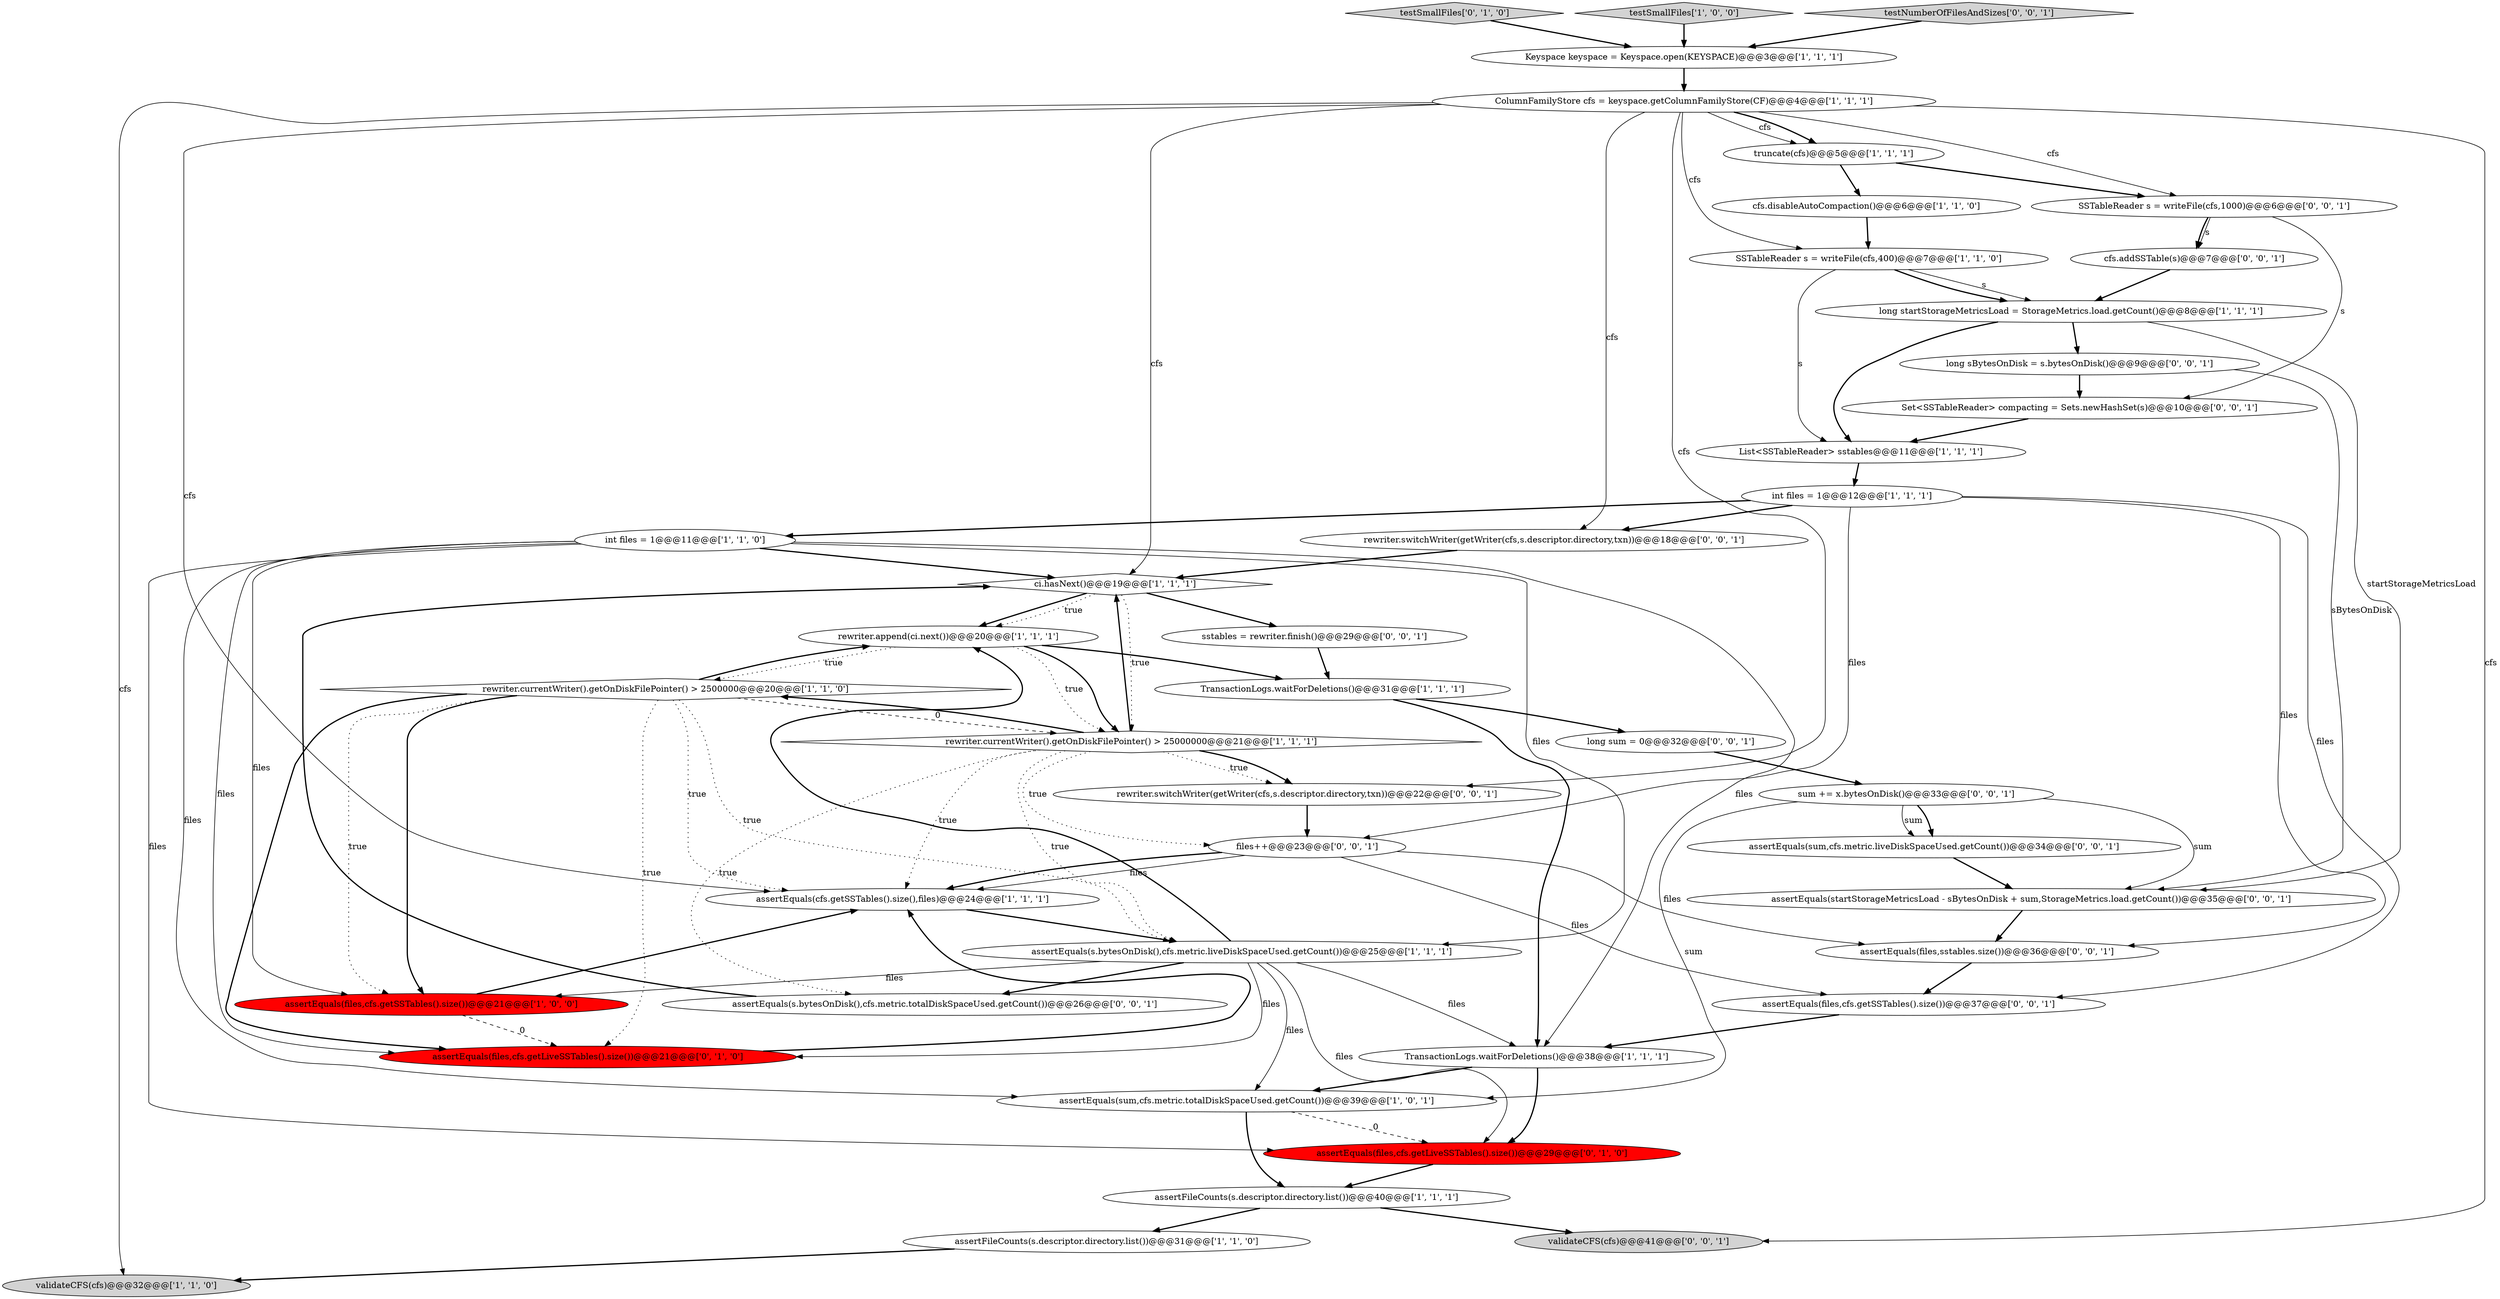 digraph {
33 [style = filled, label = "long sum = 0@@@32@@@['0', '0', '1']", fillcolor = white, shape = ellipse image = "AAA0AAABBB3BBB"];
22 [style = filled, label = "rewriter.append(ci.next())@@@20@@@['1', '1', '1']", fillcolor = white, shape = ellipse image = "AAA0AAABBB1BBB"];
39 [style = filled, label = "assertEquals(startStorageMetricsLoad - sBytesOnDisk + sum,StorageMetrics.load.getCount())@@@35@@@['0', '0', '1']", fillcolor = white, shape = ellipse image = "AAA0AAABBB3BBB"];
42 [style = filled, label = "assertEquals(files,cfs.getSSTables().size())@@@37@@@['0', '0', '1']", fillcolor = white, shape = ellipse image = "AAA0AAABBB3BBB"];
19 [style = filled, label = "List<SSTableReader> sstables@@@11@@@['1', '1', '1']", fillcolor = white, shape = ellipse image = "AAA0AAABBB1BBB"];
11 [style = filled, label = "assertFileCounts(s.descriptor.directory.list())@@@31@@@['1', '1', '0']", fillcolor = white, shape = ellipse image = "AAA0AAABBB1BBB"];
18 [style = filled, label = "assertEquals(sum,cfs.metric.totalDiskSpaceUsed.getCount())@@@39@@@['1', '0', '1']", fillcolor = white, shape = ellipse image = "AAA0AAABBB1BBB"];
41 [style = filled, label = "long sBytesOnDisk = s.bytesOnDisk()@@@9@@@['0', '0', '1']", fillcolor = white, shape = ellipse image = "AAA0AAABBB3BBB"];
13 [style = filled, label = "SSTableReader s = writeFile(cfs,400)@@@7@@@['1', '1', '0']", fillcolor = white, shape = ellipse image = "AAA0AAABBB1BBB"];
15 [style = filled, label = "long startStorageMetricsLoad = StorageMetrics.load.getCount()@@@8@@@['1', '1', '1']", fillcolor = white, shape = ellipse image = "AAA0AAABBB1BBB"];
31 [style = filled, label = "Set<SSTableReader> compacting = Sets.newHashSet(s)@@@10@@@['0', '0', '1']", fillcolor = white, shape = ellipse image = "AAA0AAABBB3BBB"];
9 [style = filled, label = "ci.hasNext()@@@19@@@['1', '1', '1']", fillcolor = white, shape = diamond image = "AAA0AAABBB1BBB"];
3 [style = filled, label = "assertEquals(files,cfs.getSSTables().size())@@@21@@@['1', '0', '0']", fillcolor = red, shape = ellipse image = "AAA1AAABBB1BBB"];
23 [style = filled, label = "testSmallFiles['0', '1', '0']", fillcolor = lightgray, shape = diamond image = "AAA0AAABBB2BBB"];
38 [style = filled, label = "cfs.addSSTable(s)@@@7@@@['0', '0', '1']", fillcolor = white, shape = ellipse image = "AAA0AAABBB3BBB"];
14 [style = filled, label = "validateCFS(cfs)@@@32@@@['1', '1', '0']", fillcolor = lightgray, shape = ellipse image = "AAA0AAABBB1BBB"];
6 [style = filled, label = "int files = 1@@@12@@@['1', '1', '1']", fillcolor = white, shape = ellipse image = "AAA0AAABBB1BBB"];
30 [style = filled, label = "assertEquals(sum,cfs.metric.liveDiskSpaceUsed.getCount())@@@34@@@['0', '0', '1']", fillcolor = white, shape = ellipse image = "AAA0AAABBB3BBB"];
32 [style = filled, label = "rewriter.switchWriter(getWriter(cfs,s.descriptor.directory,txn))@@@18@@@['0', '0', '1']", fillcolor = white, shape = ellipse image = "AAA0AAABBB3BBB"];
35 [style = filled, label = "SSTableReader s = writeFile(cfs,1000)@@@6@@@['0', '0', '1']", fillcolor = white, shape = ellipse image = "AAA0AAABBB3BBB"];
17 [style = filled, label = "truncate(cfs)@@@5@@@['1', '1', '1']", fillcolor = white, shape = ellipse image = "AAA0AAABBB1BBB"];
25 [style = filled, label = "assertEquals(files,cfs.getLiveSSTables().size())@@@21@@@['0', '1', '0']", fillcolor = red, shape = ellipse image = "AAA1AAABBB2BBB"];
28 [style = filled, label = "files++@@@23@@@['0', '0', '1']", fillcolor = white, shape = ellipse image = "AAA0AAABBB3BBB"];
26 [style = filled, label = "assertEquals(files,sstables.size())@@@36@@@['0', '0', '1']", fillcolor = white, shape = ellipse image = "AAA0AAABBB3BBB"];
1 [style = filled, label = "testSmallFiles['1', '0', '0']", fillcolor = lightgray, shape = diamond image = "AAA0AAABBB1BBB"];
40 [style = filled, label = "rewriter.switchWriter(getWriter(cfs,s.descriptor.directory,txn))@@@22@@@['0', '0', '1']", fillcolor = white, shape = ellipse image = "AAA0AAABBB3BBB"];
29 [style = filled, label = "sum += x.bytesOnDisk()@@@33@@@['0', '0', '1']", fillcolor = white, shape = ellipse image = "AAA0AAABBB3BBB"];
20 [style = filled, label = "rewriter.currentWriter().getOnDiskFilePointer() > 2500000@@@20@@@['1', '1', '0']", fillcolor = white, shape = diamond image = "AAA0AAABBB1BBB"];
24 [style = filled, label = "assertEquals(files,cfs.getLiveSSTables().size())@@@29@@@['0', '1', '0']", fillcolor = red, shape = ellipse image = "AAA1AAABBB2BBB"];
37 [style = filled, label = "sstables = rewriter.finish()@@@29@@@['0', '0', '1']", fillcolor = white, shape = ellipse image = "AAA0AAABBB3BBB"];
21 [style = filled, label = "ColumnFamilyStore cfs = keyspace.getColumnFamilyStore(CF)@@@4@@@['1', '1', '1']", fillcolor = white, shape = ellipse image = "AAA0AAABBB1BBB"];
8 [style = filled, label = "cfs.disableAutoCompaction()@@@6@@@['1', '1', '0']", fillcolor = white, shape = ellipse image = "AAA0AAABBB1BBB"];
7 [style = filled, label = "rewriter.currentWriter().getOnDiskFilePointer() > 25000000@@@21@@@['1', '1', '1']", fillcolor = white, shape = diamond image = "AAA0AAABBB1BBB"];
27 [style = filled, label = "assertEquals(s.bytesOnDisk(),cfs.metric.totalDiskSpaceUsed.getCount())@@@26@@@['0', '0', '1']", fillcolor = white, shape = ellipse image = "AAA0AAABBB3BBB"];
2 [style = filled, label = "int files = 1@@@11@@@['1', '1', '0']", fillcolor = white, shape = ellipse image = "AAA0AAABBB1BBB"];
0 [style = filled, label = "TransactionLogs.waitForDeletions()@@@38@@@['1', '1', '1']", fillcolor = white, shape = ellipse image = "AAA0AAABBB1BBB"];
34 [style = filled, label = "validateCFS(cfs)@@@41@@@['0', '0', '1']", fillcolor = lightgray, shape = ellipse image = "AAA0AAABBB3BBB"];
16 [style = filled, label = "Keyspace keyspace = Keyspace.open(KEYSPACE)@@@3@@@['1', '1', '1']", fillcolor = white, shape = ellipse image = "AAA0AAABBB1BBB"];
10 [style = filled, label = "TransactionLogs.waitForDeletions()@@@31@@@['1', '1', '1']", fillcolor = white, shape = ellipse image = "AAA0AAABBB1BBB"];
4 [style = filled, label = "assertEquals(s.bytesOnDisk(),cfs.metric.liveDiskSpaceUsed.getCount())@@@25@@@['1', '1', '1']", fillcolor = white, shape = ellipse image = "AAA0AAABBB1BBB"];
5 [style = filled, label = "assertFileCounts(s.descriptor.directory.list())@@@40@@@['1', '1', '1']", fillcolor = white, shape = ellipse image = "AAA0AAABBB1BBB"];
12 [style = filled, label = "assertEquals(cfs.getSSTables().size(),files)@@@24@@@['1', '1', '1']", fillcolor = white, shape = ellipse image = "AAA0AAABBB1BBB"];
36 [style = filled, label = "testNumberOfFilesAndSizes['0', '0', '1']", fillcolor = lightgray, shape = diamond image = "AAA0AAABBB3BBB"];
41->39 [style = solid, label="sBytesOnDisk"];
29->30 [style = bold, label=""];
11->14 [style = bold, label=""];
29->30 [style = solid, label="sum"];
27->9 [style = bold, label=""];
21->17 [style = solid, label="cfs"];
6->42 [style = solid, label="files"];
2->18 [style = solid, label="files"];
38->15 [style = bold, label=""];
9->37 [style = bold, label=""];
5->34 [style = bold, label=""];
21->14 [style = solid, label="cfs"];
7->9 [style = bold, label=""];
0->24 [style = bold, label=""];
7->27 [style = dotted, label="true"];
15->41 [style = bold, label=""];
35->38 [style = bold, label=""];
13->15 [style = solid, label="s"];
29->39 [style = solid, label="sum"];
21->40 [style = solid, label="cfs"];
21->35 [style = solid, label="cfs"];
17->35 [style = bold, label=""];
6->32 [style = bold, label=""];
26->42 [style = bold, label=""];
4->24 [style = solid, label="files"];
7->40 [style = dotted, label="true"];
22->7 [style = dotted, label="true"];
6->28 [style = solid, label="files"];
28->42 [style = solid, label="files"];
20->3 [style = bold, label=""];
2->9 [style = bold, label=""];
19->6 [style = bold, label=""];
20->25 [style = bold, label=""];
22->7 [style = bold, label=""];
39->26 [style = bold, label=""];
24->5 [style = bold, label=""];
7->12 [style = dotted, label="true"];
6->2 [style = bold, label=""];
33->29 [style = bold, label=""];
35->38 [style = solid, label="s"];
22->20 [style = dotted, label="true"];
4->18 [style = solid, label="files"];
1->16 [style = bold, label=""];
4->3 [style = solid, label="files"];
10->0 [style = bold, label=""];
4->25 [style = solid, label="files"];
36->16 [style = bold, label=""];
20->3 [style = dotted, label="true"];
5->11 [style = bold, label=""];
13->15 [style = bold, label=""];
4->22 [style = bold, label=""];
9->22 [style = bold, label=""];
17->8 [style = bold, label=""];
20->25 [style = dotted, label="true"];
21->9 [style = solid, label="cfs"];
37->10 [style = bold, label=""];
21->32 [style = solid, label="cfs"];
35->31 [style = solid, label="s"];
7->20 [style = bold, label=""];
3->12 [style = bold, label=""];
28->12 [style = bold, label=""];
15->19 [style = bold, label=""];
42->0 [style = bold, label=""];
32->9 [style = bold, label=""];
21->13 [style = solid, label="cfs"];
20->4 [style = dotted, label="true"];
2->3 [style = solid, label="files"];
22->10 [style = bold, label=""];
21->12 [style = solid, label="cfs"];
2->25 [style = solid, label="files"];
0->18 [style = bold, label=""];
41->31 [style = bold, label=""];
10->33 [style = bold, label=""];
15->39 [style = solid, label="startStorageMetricsLoad"];
9->7 [style = dotted, label="true"];
21->34 [style = solid, label="cfs"];
9->22 [style = dotted, label="true"];
31->19 [style = bold, label=""];
2->24 [style = solid, label="files"];
7->40 [style = bold, label=""];
6->26 [style = solid, label="files"];
8->13 [style = bold, label=""];
7->28 [style = dotted, label="true"];
18->24 [style = dashed, label="0"];
2->0 [style = solid, label="files"];
23->16 [style = bold, label=""];
28->12 [style = solid, label="files"];
29->18 [style = solid, label="sum"];
13->19 [style = solid, label="s"];
28->26 [style = solid, label="files"];
40->28 [style = bold, label=""];
20->22 [style = bold, label=""];
2->4 [style = solid, label="files"];
12->4 [style = bold, label=""];
25->12 [style = bold, label=""];
16->21 [style = bold, label=""];
18->5 [style = bold, label=""];
4->27 [style = bold, label=""];
7->4 [style = dotted, label="true"];
30->39 [style = bold, label=""];
20->12 [style = dotted, label="true"];
21->17 [style = bold, label=""];
20->7 [style = dashed, label="0"];
4->0 [style = solid, label="files"];
3->25 [style = dashed, label="0"];
}
